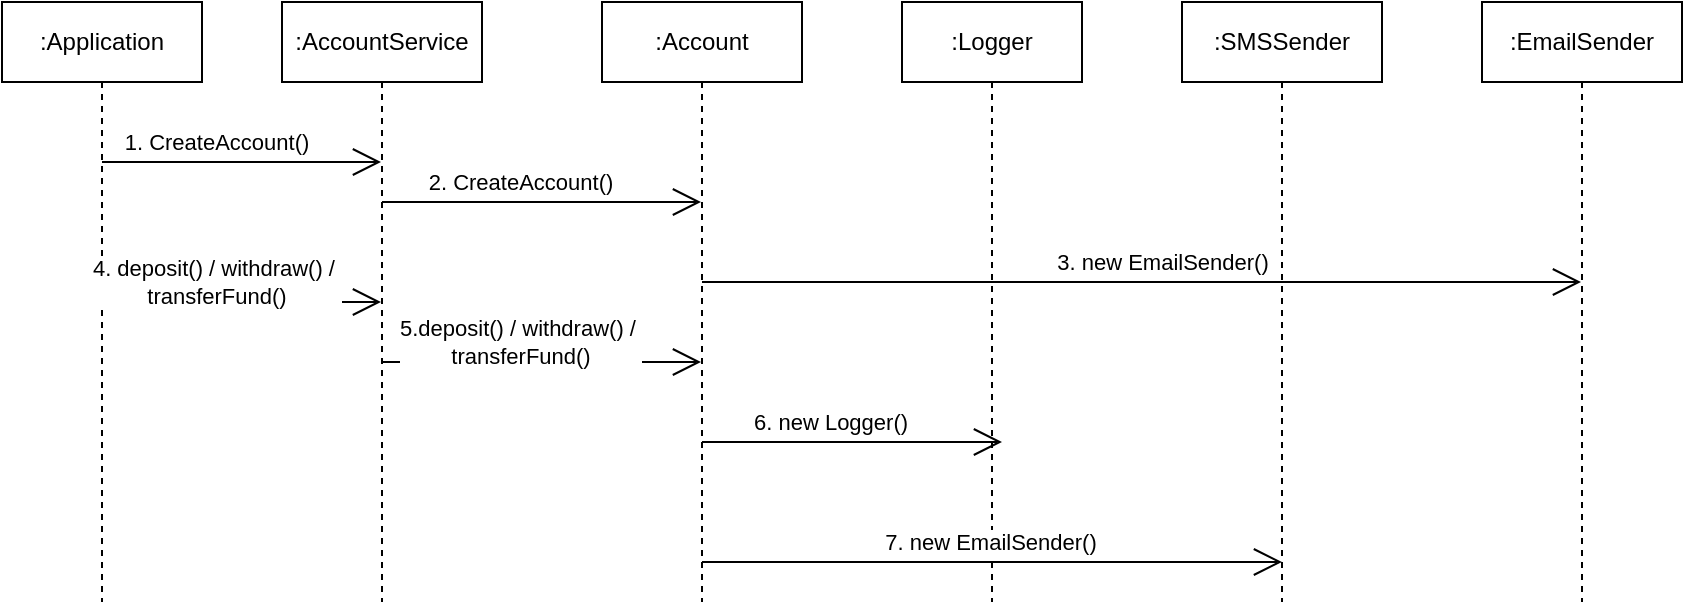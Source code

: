 <mxfile version="13.8.6" type="device"><diagram id="C5RBs43oDa-KdzZeNtuy" name="Page-1"><mxGraphModel dx="1346" dy="454" grid="1" gridSize="10" guides="1" tooltips="0" connect="1" arrows="1" fold="1" page="0" pageScale="1" pageWidth="827" pageHeight="1169" math="0" shadow="0"><root><mxCell id="WIyWlLk6GJQsqaUBKTNV-0"/><mxCell id="WIyWlLk6GJQsqaUBKTNV-1" parent="WIyWlLk6GJQsqaUBKTNV-0"/><mxCell id="Jgo5PGx3K5WTA3NZfeBy-63" value=":Application" style="shape=umlLifeline;perimeter=lifelinePerimeter;whiteSpace=wrap;html=1;container=1;collapsible=0;recursiveResize=0;outlineConnect=0;fontColor=#000000;" parent="WIyWlLk6GJQsqaUBKTNV-1" vertex="1"><mxGeometry x="-60" y="120" width="100" height="300" as="geometry"/></mxCell><mxCell id="Jgo5PGx3K5WTA3NZfeBy-64" value=":AccountService" style="shape=umlLifeline;perimeter=lifelinePerimeter;whiteSpace=wrap;html=1;container=1;collapsible=0;recursiveResize=0;outlineConnect=0;fontColor=#000000;" parent="WIyWlLk6GJQsqaUBKTNV-1" vertex="1"><mxGeometry x="80" y="120" width="100" height="300" as="geometry"/></mxCell><mxCell id="Jgo5PGx3K5WTA3NZfeBy-66" value=":Account" style="shape=umlLifeline;perimeter=lifelinePerimeter;whiteSpace=wrap;html=1;container=1;collapsible=0;recursiveResize=0;outlineConnect=0;fontColor=#000000;" parent="WIyWlLk6GJQsqaUBKTNV-1" vertex="1"><mxGeometry x="240" y="120" width="100" height="300" as="geometry"/></mxCell><mxCell id="Jgo5PGx3K5WTA3NZfeBy-67" value=":Logger" style="shape=umlLifeline;perimeter=lifelinePerimeter;whiteSpace=wrap;html=1;container=1;collapsible=0;recursiveResize=0;outlineConnect=0;fontColor=#000000;" parent="WIyWlLk6GJQsqaUBKTNV-1" vertex="1"><mxGeometry x="390" y="120" width="90" height="300" as="geometry"/></mxCell><mxCell id="Jgo5PGx3K5WTA3NZfeBy-68" value=":SMSSender" style="shape=umlLifeline;perimeter=lifelinePerimeter;whiteSpace=wrap;html=1;container=1;collapsible=0;recursiveResize=0;outlineConnect=0;fontColor=#000000;" parent="WIyWlLk6GJQsqaUBKTNV-1" vertex="1"><mxGeometry x="530" y="120" width="100" height="300" as="geometry"/></mxCell><mxCell id="Jgo5PGx3K5WTA3NZfeBy-75" value=":EmailSender" style="shape=umlLifeline;perimeter=lifelinePerimeter;whiteSpace=wrap;html=1;container=1;collapsible=0;recursiveResize=0;outlineConnect=0;fontColor=#000000;" parent="WIyWlLk6GJQsqaUBKTNV-1" vertex="1"><mxGeometry x="680" y="120" width="100" height="300" as="geometry"/></mxCell><mxCell id="qq0EG7bUibK63qQC8aSX-0" value="" style="endArrow=open;endFill=1;endSize=12;html=1;" parent="WIyWlLk6GJQsqaUBKTNV-1" source="Jgo5PGx3K5WTA3NZfeBy-63" target="Jgo5PGx3K5WTA3NZfeBy-64" edge="1"><mxGeometry width="160" relative="1" as="geometry"><mxPoint x="320" y="340" as="sourcePoint"/><mxPoint x="480" y="340" as="targetPoint"/><Array as="points"><mxPoint x="70" y="200"/></Array></mxGeometry></mxCell><mxCell id="qq0EG7bUibK63qQC8aSX-2" value="1. CreateAccount()" style="edgeLabel;html=1;align=center;verticalAlign=middle;resizable=0;points=[];" parent="qq0EG7bUibK63qQC8aSX-0" vertex="1" connectable="0"><mxGeometry x="0.15" y="-23" relative="1" as="geometry"><mxPoint x="-23" y="-33" as="offset"/></mxGeometry></mxCell><mxCell id="qq0EG7bUibK63qQC8aSX-3" value="" style="endArrow=open;endFill=1;endSize=12;html=1;" parent="WIyWlLk6GJQsqaUBKTNV-1" target="Jgo5PGx3K5WTA3NZfeBy-66" edge="1"><mxGeometry width="160" relative="1" as="geometry"><mxPoint x="130" y="220" as="sourcePoint"/><mxPoint x="270" y="220" as="targetPoint"/><Array as="points"><mxPoint x="210.5" y="220"/></Array></mxGeometry></mxCell><mxCell id="qq0EG7bUibK63qQC8aSX-4" value="2. CreateAccount()" style="edgeLabel;html=1;align=center;verticalAlign=middle;resizable=0;points=[];" parent="qq0EG7bUibK63qQC8aSX-3" vertex="1" connectable="0"><mxGeometry x="0.15" y="-23" relative="1" as="geometry"><mxPoint x="-23" y="-33" as="offset"/></mxGeometry></mxCell><mxCell id="qq0EG7bUibK63qQC8aSX-7" value="" style="endArrow=open;endFill=1;endSize=12;html=1;" parent="WIyWlLk6GJQsqaUBKTNV-1" source="Jgo5PGx3K5WTA3NZfeBy-66" target="Jgo5PGx3K5WTA3NZfeBy-75" edge="1"><mxGeometry width="160" relative="1" as="geometry"><mxPoint x="419.5" y="240" as="sourcePoint"/><mxPoint x="809.5" y="240" as="targetPoint"/><Array as="points"><mxPoint x="545" y="260"/></Array></mxGeometry></mxCell><mxCell id="qq0EG7bUibK63qQC8aSX-8" value="3. new EmailSender()" style="edgeLabel;html=1;align=center;verticalAlign=middle;resizable=0;points=[];" parent="qq0EG7bUibK63qQC8aSX-7" vertex="1" connectable="0"><mxGeometry x="0.15" y="-23" relative="1" as="geometry"><mxPoint x="-23" y="-33" as="offset"/></mxGeometry></mxCell><mxCell id="qq0EG7bUibK63qQC8aSX-10" value="" style="endArrow=open;endFill=1;endSize=12;html=1;" parent="WIyWlLk6GJQsqaUBKTNV-1" source="Jgo5PGx3K5WTA3NZfeBy-63" target="Jgo5PGx3K5WTA3NZfeBy-64" edge="1"><mxGeometry width="160" relative="1" as="geometry"><mxPoint x="-0.5" y="210" as="sourcePoint"/><mxPoint x="139.5" y="210" as="targetPoint"/><Array as="points"/></mxGeometry></mxCell><mxCell id="qq0EG7bUibK63qQC8aSX-11" value="4. deposit() / withdraw() /&amp;nbsp;&lt;br&gt;transferFund()" style="edgeLabel;html=1;align=center;verticalAlign=middle;resizable=0;points=[];" parent="qq0EG7bUibK63qQC8aSX-10" vertex="1" connectable="0"><mxGeometry x="0.15" y="-23" relative="1" as="geometry"><mxPoint x="-23" y="-33" as="offset"/></mxGeometry></mxCell><mxCell id="qq0EG7bUibK63qQC8aSX-13" value="" style="endArrow=open;endFill=1;endSize=12;html=1;" parent="WIyWlLk6GJQsqaUBKTNV-1" target="Jgo5PGx3K5WTA3NZfeBy-66" edge="1"><mxGeometry width="160" relative="1" as="geometry"><mxPoint x="130" y="300" as="sourcePoint"/><mxPoint x="270" y="300" as="targetPoint"/><Array as="points"/></mxGeometry></mxCell><mxCell id="qq0EG7bUibK63qQC8aSX-14" value="5.deposit() / withdraw() /&amp;nbsp;&lt;br&gt;transferFund()" style="edgeLabel;html=1;align=center;verticalAlign=middle;resizable=0;points=[];" parent="qq0EG7bUibK63qQC8aSX-13" vertex="1" connectable="0"><mxGeometry x="0.15" y="-23" relative="1" as="geometry"><mxPoint x="-23" y="-33" as="offset"/></mxGeometry></mxCell><mxCell id="qq0EG7bUibK63qQC8aSX-15" value="" style="endArrow=open;endFill=1;endSize=12;html=1;" parent="WIyWlLk6GJQsqaUBKTNV-1" edge="1"><mxGeometry width="160" relative="1" as="geometry"><mxPoint x="290" y="340" as="sourcePoint"/><mxPoint x="440" y="340" as="targetPoint"/><Array as="points"><mxPoint x="420.5" y="340"/></Array></mxGeometry></mxCell><mxCell id="qq0EG7bUibK63qQC8aSX-16" value="6. new Logger()" style="edgeLabel;html=1;align=center;verticalAlign=middle;resizable=0;points=[];" parent="qq0EG7bUibK63qQC8aSX-15" vertex="1" connectable="0"><mxGeometry x="0.15" y="-23" relative="1" as="geometry"><mxPoint x="-23" y="-33" as="offset"/></mxGeometry></mxCell><mxCell id="qq0EG7bUibK63qQC8aSX-17" value="" style="endArrow=open;endFill=1;endSize=12;html=1;" parent="WIyWlLk6GJQsqaUBKTNV-1" source="Jgo5PGx3K5WTA3NZfeBy-66" edge="1"><mxGeometry width="160" relative="1" as="geometry"><mxPoint x="444.5" y="270" as="sourcePoint"/><mxPoint x="580" y="400" as="targetPoint"/><Array as="points"><mxPoint x="555" y="400"/></Array></mxGeometry></mxCell><mxCell id="qq0EG7bUibK63qQC8aSX-18" value="7. new EmailSender()" style="edgeLabel;html=1;align=center;verticalAlign=middle;resizable=0;points=[];" parent="qq0EG7bUibK63qQC8aSX-17" vertex="1" connectable="0"><mxGeometry x="0.15" y="-23" relative="1" as="geometry"><mxPoint x="-23" y="-33" as="offset"/></mxGeometry></mxCell></root></mxGraphModel></diagram></mxfile>
